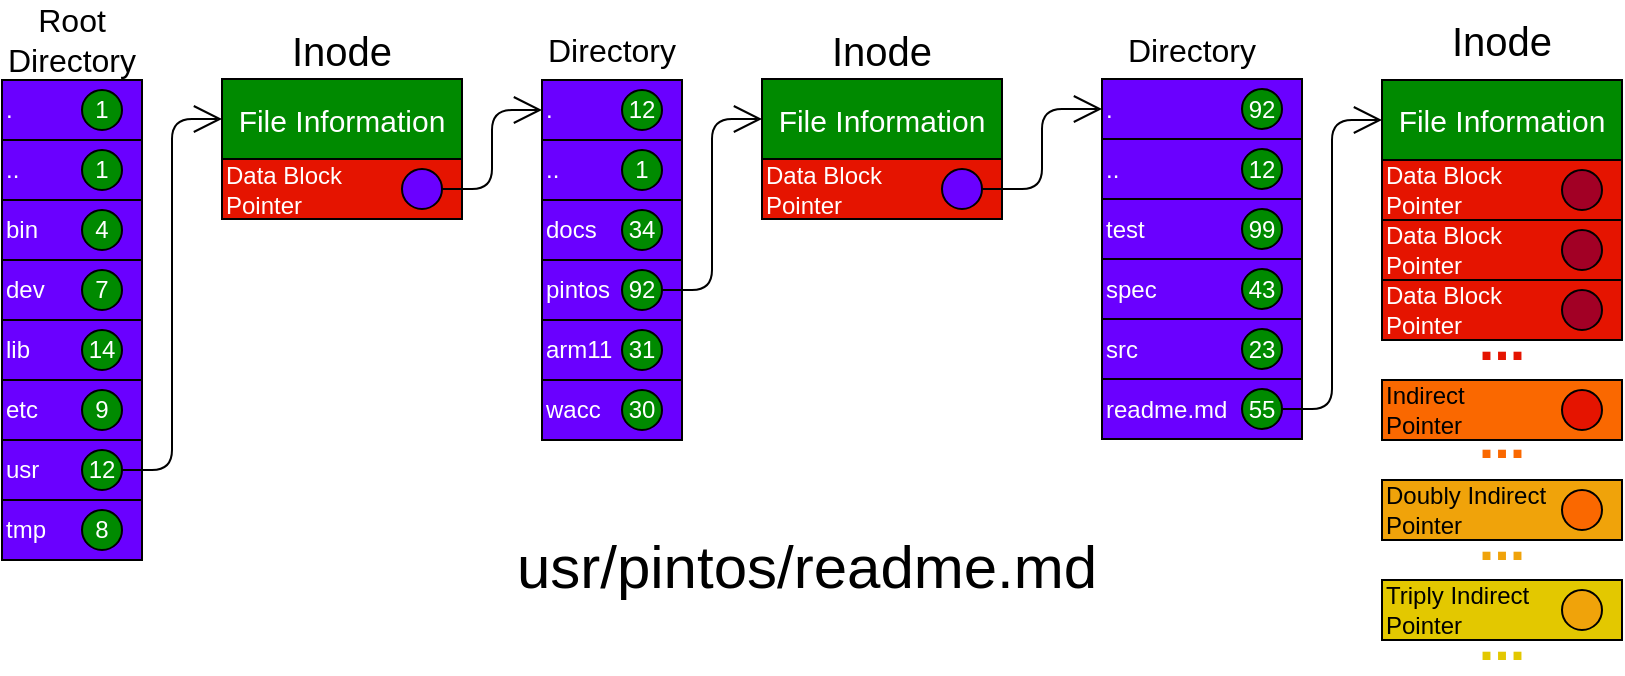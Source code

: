 <mxfile>
    <diagram id="zjERSjvmyk2DkNviY5JZ" name="Page-1">
        <mxGraphModel dx="994" dy="1658" grid="1" gridSize="10" guides="1" tooltips="1" connect="1" arrows="1" fold="1" page="1" pageScale="1" pageWidth="850" pageHeight="1100" math="0" shadow="0">
            <root>
                <mxCell id="0"/>
                <mxCell id="1" parent="0"/>
                <mxCell id="4" value="." style="rounded=0;whiteSpace=wrap;html=1;align=left;fillColor=#6a00ff;fontColor=#ffffff;strokeColor=#000000;" vertex="1" parent="1">
                    <mxGeometry y="40" width="70" height="30" as="geometry"/>
                </mxCell>
                <mxCell id="5" value=".." style="rounded=0;whiteSpace=wrap;html=1;align=left;fillColor=#6a00ff;fontColor=#ffffff;strokeColor=#000000;" vertex="1" parent="1">
                    <mxGeometry y="70" width="70" height="30" as="geometry"/>
                </mxCell>
                <mxCell id="8" value="bin" style="rounded=0;whiteSpace=wrap;html=1;align=left;fillColor=#6a00ff;fontColor=#ffffff;strokeColor=#000000;" vertex="1" parent="1">
                    <mxGeometry y="100" width="70" height="30" as="geometry"/>
                </mxCell>
                <mxCell id="9" value="dev" style="rounded=0;whiteSpace=wrap;html=1;align=left;fillColor=#6a00ff;fontColor=#ffffff;strokeColor=#000000;" vertex="1" parent="1">
                    <mxGeometry y="130" width="70" height="30" as="geometry"/>
                </mxCell>
                <mxCell id="13" value="lib" style="rounded=0;whiteSpace=wrap;html=1;align=left;fillColor=#6a00ff;fontColor=#ffffff;strokeColor=#000000;" vertex="1" parent="1">
                    <mxGeometry y="160" width="70" height="30" as="geometry"/>
                </mxCell>
                <mxCell id="14" value="etc" style="rounded=0;whiteSpace=wrap;html=1;align=left;fillColor=#6a00ff;fontColor=#ffffff;strokeColor=#000000;" vertex="1" parent="1">
                    <mxGeometry y="190" width="70" height="30" as="geometry"/>
                </mxCell>
                <mxCell id="17" value="usr" style="rounded=0;whiteSpace=wrap;html=1;align=left;fillColor=#6a00ff;fontColor=#ffffff;strokeColor=#000000;" vertex="1" parent="1">
                    <mxGeometry y="220" width="70" height="30" as="geometry"/>
                </mxCell>
                <mxCell id="18" value="tmp" style="rounded=0;whiteSpace=wrap;html=1;align=left;fillColor=#6a00ff;fontColor=#ffffff;strokeColor=#000000;" vertex="1" parent="1">
                    <mxGeometry y="250" width="70" height="30" as="geometry"/>
                </mxCell>
                <mxCell id="43" value="1" style="ellipse;whiteSpace=wrap;html=1;aspect=fixed;fillColor=#008a00;fontColor=#ffffff;strokeColor=#000000;" vertex="1" parent="1">
                    <mxGeometry x="40" y="45" width="20" height="20" as="geometry"/>
                </mxCell>
                <mxCell id="44" value="1" style="ellipse;whiteSpace=wrap;html=1;aspect=fixed;fillColor=#008a00;fontColor=#ffffff;strokeColor=#000000;" vertex="1" parent="1">
                    <mxGeometry x="40" y="75" width="20" height="20" as="geometry"/>
                </mxCell>
                <mxCell id="45" value="4" style="ellipse;whiteSpace=wrap;html=1;aspect=fixed;fillColor=#008a00;fontColor=#ffffff;strokeColor=#000000;" vertex="1" parent="1">
                    <mxGeometry x="40" y="105" width="20" height="20" as="geometry"/>
                </mxCell>
                <mxCell id="46" value="7" style="ellipse;whiteSpace=wrap;html=1;aspect=fixed;fillColor=#008a00;fontColor=#ffffff;strokeColor=#000000;" vertex="1" parent="1">
                    <mxGeometry x="40" y="135" width="20" height="20" as="geometry"/>
                </mxCell>
                <mxCell id="47" value="14" style="ellipse;whiteSpace=wrap;html=1;aspect=fixed;fillColor=#008a00;fontColor=#ffffff;strokeColor=#000000;" vertex="1" parent="1">
                    <mxGeometry x="40" y="165" width="20" height="20" as="geometry"/>
                </mxCell>
                <mxCell id="48" value="9" style="ellipse;whiteSpace=wrap;html=1;aspect=fixed;fillColor=#008a00;fontColor=#ffffff;strokeColor=#000000;" vertex="1" parent="1">
                    <mxGeometry x="40" y="195" width="20" height="20" as="geometry"/>
                </mxCell>
                <mxCell id="53" style="edgeStyle=orthogonalEdgeStyle;html=1;exitX=1;exitY=0.5;exitDx=0;exitDy=0;entryX=0;entryY=0.5;entryDx=0;entryDy=0;fontSize=16;endArrow=open;endFill=0;endSize=12;" edge="1" parent="1" source="49" target="54">
                    <mxGeometry relative="1" as="geometry">
                        <mxPoint x="170" y="60" as="targetPoint"/>
                    </mxGeometry>
                </mxCell>
                <mxCell id="49" value="12" style="ellipse;whiteSpace=wrap;html=1;aspect=fixed;fillColor=#008a00;fontColor=#ffffff;strokeColor=#000000;" vertex="1" parent="1">
                    <mxGeometry x="40" y="225" width="20" height="20" as="geometry"/>
                </mxCell>
                <mxCell id="50" value="8" style="ellipse;whiteSpace=wrap;html=1;aspect=fixed;fillColor=#008a00;fontColor=#ffffff;strokeColor=#000000;" vertex="1" parent="1">
                    <mxGeometry x="40" y="255" width="20" height="20" as="geometry"/>
                </mxCell>
                <mxCell id="52" value="Root&lt;br&gt;Directory" style="text;html=1;strokeColor=none;fillColor=none;align=center;verticalAlign=middle;whiteSpace=wrap;rounded=0;fontSize=16;" vertex="1" parent="1">
                    <mxGeometry x="15" width="40" height="40" as="geometry"/>
                </mxCell>
                <mxCell id="54" value="File Information" style="rounded=0;whiteSpace=wrap;html=1;fontSize=15;fillColor=#008a00;fontColor=#ffffff;strokeColor=#000000;" vertex="1" parent="1">
                    <mxGeometry x="110" y="39.5" width="120" height="40" as="geometry"/>
                </mxCell>
                <mxCell id="55" value="Data Block&lt;br&gt;Pointer" style="rounded=0;whiteSpace=wrap;html=1;align=left;fillColor=#e51400;fontColor=#ffffff;strokeColor=#000000;" vertex="1" parent="1">
                    <mxGeometry x="110" y="79.5" width="120" height="30" as="geometry"/>
                </mxCell>
                <mxCell id="89" style="edgeStyle=orthogonalEdgeStyle;html=1;exitX=1;exitY=0.5;exitDx=0;exitDy=0;entryX=0;entryY=0.5;entryDx=0;entryDy=0;fontSize=16;endArrow=open;endFill=0;endSize=12;" edge="1" parent="1" source="56" target="72">
                    <mxGeometry relative="1" as="geometry"/>
                </mxCell>
                <mxCell id="56" value="" style="ellipse;whiteSpace=wrap;html=1;aspect=fixed;fillColor=#6a00ff;fontColor=#ffffff;strokeColor=#000000;" vertex="1" parent="1">
                    <mxGeometry x="200" y="84.5" width="20" height="20" as="geometry"/>
                </mxCell>
                <mxCell id="71" value="Inode" style="text;html=1;strokeColor=none;fillColor=none;align=center;verticalAlign=middle;whiteSpace=wrap;rounded=0;fontSize=20;fontColor=#000000;" vertex="1" parent="1">
                    <mxGeometry x="130" y="14.5" width="80" height="20" as="geometry"/>
                </mxCell>
                <mxCell id="72" value="." style="rounded=0;whiteSpace=wrap;html=1;align=left;fillColor=#6a00ff;fontColor=#ffffff;strokeColor=#000000;" vertex="1" parent="1">
                    <mxGeometry x="270" y="40" width="70" height="30" as="geometry"/>
                </mxCell>
                <mxCell id="73" value=".." style="rounded=0;whiteSpace=wrap;html=1;align=left;fillColor=#6a00ff;fontColor=#ffffff;strokeColor=#000000;" vertex="1" parent="1">
                    <mxGeometry x="270" y="70" width="70" height="30" as="geometry"/>
                </mxCell>
                <mxCell id="74" value="docs" style="rounded=0;whiteSpace=wrap;html=1;align=left;fillColor=#6a00ff;fontColor=#ffffff;strokeColor=#000000;" vertex="1" parent="1">
                    <mxGeometry x="270" y="100" width="70" height="30" as="geometry"/>
                </mxCell>
                <mxCell id="75" value="pintos" style="rounded=0;whiteSpace=wrap;html=1;align=left;fillColor=#6a00ff;fontColor=#ffffff;strokeColor=#000000;" vertex="1" parent="1">
                    <mxGeometry x="270" y="130" width="70" height="30" as="geometry"/>
                </mxCell>
                <mxCell id="76" value="arm11" style="rounded=0;whiteSpace=wrap;html=1;align=left;fillColor=#6a00ff;fontColor=#ffffff;strokeColor=#000000;" vertex="1" parent="1">
                    <mxGeometry x="270" y="160" width="70" height="30" as="geometry"/>
                </mxCell>
                <mxCell id="77" value="wacc" style="rounded=0;whiteSpace=wrap;html=1;align=left;fillColor=#6a00ff;fontColor=#ffffff;strokeColor=#000000;" vertex="1" parent="1">
                    <mxGeometry x="270" y="190" width="70" height="30" as="geometry"/>
                </mxCell>
                <mxCell id="80" value="12" style="ellipse;whiteSpace=wrap;html=1;aspect=fixed;fillColor=#008a00;fontColor=#ffffff;strokeColor=#000000;" vertex="1" parent="1">
                    <mxGeometry x="310" y="45" width="20" height="20" as="geometry"/>
                </mxCell>
                <mxCell id="81" value="1" style="ellipse;whiteSpace=wrap;html=1;aspect=fixed;fillColor=#008a00;fontColor=#ffffff;strokeColor=#000000;" vertex="1" parent="1">
                    <mxGeometry x="310" y="75" width="20" height="20" as="geometry"/>
                </mxCell>
                <mxCell id="82" value="34" style="ellipse;whiteSpace=wrap;html=1;aspect=fixed;fillColor=#008a00;fontColor=#ffffff;strokeColor=#000000;" vertex="1" parent="1">
                    <mxGeometry x="310" y="105" width="20" height="20" as="geometry"/>
                </mxCell>
                <mxCell id="95" style="edgeStyle=orthogonalEdgeStyle;html=1;exitX=1;exitY=0.5;exitDx=0;exitDy=0;entryX=0;entryY=0.5;entryDx=0;entryDy=0;fontSize=16;endArrow=open;endFill=0;endSize=12;" edge="1" parent="1" source="83" target="90">
                    <mxGeometry relative="1" as="geometry">
                        <mxPoint x="390" y="59.5" as="targetPoint"/>
                    </mxGeometry>
                </mxCell>
                <mxCell id="83" value="92" style="ellipse;whiteSpace=wrap;html=1;aspect=fixed;fillColor=#008a00;fontColor=#ffffff;strokeColor=#000000;" vertex="1" parent="1">
                    <mxGeometry x="310" y="135" width="20" height="20" as="geometry"/>
                </mxCell>
                <mxCell id="84" value="31" style="ellipse;whiteSpace=wrap;html=1;aspect=fixed;fillColor=#008a00;fontColor=#ffffff;strokeColor=#000000;" vertex="1" parent="1">
                    <mxGeometry x="310" y="165" width="20" height="20" as="geometry"/>
                </mxCell>
                <mxCell id="85" value="30" style="ellipse;whiteSpace=wrap;html=1;aspect=fixed;fillColor=#008a00;fontColor=#ffffff;strokeColor=#000000;" vertex="1" parent="1">
                    <mxGeometry x="310" y="195" width="20" height="20" as="geometry"/>
                </mxCell>
                <mxCell id="88" value="Directory" style="text;html=1;strokeColor=none;fillColor=none;align=center;verticalAlign=middle;whiteSpace=wrap;rounded=0;fontSize=16;" vertex="1" parent="1">
                    <mxGeometry x="285" y="10" width="40" height="30" as="geometry"/>
                </mxCell>
                <mxCell id="90" value="File Information" style="rounded=0;whiteSpace=wrap;html=1;fontSize=15;fillColor=#008a00;fontColor=#ffffff;strokeColor=#000000;" vertex="1" parent="1">
                    <mxGeometry x="380" y="39.5" width="120" height="40" as="geometry"/>
                </mxCell>
                <mxCell id="91" value="Data Block&lt;br&gt;Pointer" style="rounded=0;whiteSpace=wrap;html=1;align=left;fillColor=#e51400;fontColor=#ffffff;strokeColor=#000000;" vertex="1" parent="1">
                    <mxGeometry x="380" y="79.5" width="120" height="30" as="geometry"/>
                </mxCell>
                <mxCell id="109" style="edgeStyle=orthogonalEdgeStyle;html=1;exitX=1;exitY=0.5;exitDx=0;exitDy=0;entryX=0;entryY=0.5;entryDx=0;entryDy=0;fontSize=16;endArrow=open;endFill=0;endSize=12;" edge="1" parent="1" source="92" target="96">
                    <mxGeometry relative="1" as="geometry"/>
                </mxCell>
                <mxCell id="92" value="" style="ellipse;whiteSpace=wrap;html=1;aspect=fixed;fillColor=#6a00ff;fontColor=#ffffff;strokeColor=#000000;" vertex="1" parent="1">
                    <mxGeometry x="470" y="84.5" width="20" height="20" as="geometry"/>
                </mxCell>
                <mxCell id="94" value="Inode" style="text;html=1;strokeColor=none;fillColor=none;align=center;verticalAlign=middle;whiteSpace=wrap;rounded=0;fontSize=20;fontColor=#000000;" vertex="1" parent="1">
                    <mxGeometry x="400" y="14.5" width="80" height="20" as="geometry"/>
                </mxCell>
                <mxCell id="108" value="Directory" style="text;html=1;strokeColor=none;fillColor=none;align=center;verticalAlign=middle;whiteSpace=wrap;rounded=0;fontSize=16;" vertex="1" parent="1">
                    <mxGeometry x="575" y="10" width="40" height="30" as="geometry"/>
                </mxCell>
                <mxCell id="96" value="." style="rounded=0;whiteSpace=wrap;html=1;align=left;fillColor=#6a00ff;fontColor=#ffffff;strokeColor=#000000;" vertex="1" parent="1">
                    <mxGeometry x="550" y="39.5" width="100" height="30" as="geometry"/>
                </mxCell>
                <mxCell id="97" value=".." style="rounded=0;whiteSpace=wrap;html=1;align=left;fillColor=#6a00ff;fontColor=#ffffff;strokeColor=#000000;" vertex="1" parent="1">
                    <mxGeometry x="550" y="69.5" width="100" height="30" as="geometry"/>
                </mxCell>
                <mxCell id="98" value="test" style="rounded=0;whiteSpace=wrap;html=1;align=left;fillColor=#6a00ff;fontColor=#ffffff;strokeColor=#000000;" vertex="1" parent="1">
                    <mxGeometry x="550" y="99.5" width="100" height="30" as="geometry"/>
                </mxCell>
                <mxCell id="99" value="spec" style="rounded=0;whiteSpace=wrap;html=1;align=left;fillColor=#6a00ff;fontColor=#ffffff;strokeColor=#000000;" vertex="1" parent="1">
                    <mxGeometry x="550" y="129.5" width="100" height="30" as="geometry"/>
                </mxCell>
                <mxCell id="100" value="src" style="rounded=0;whiteSpace=wrap;html=1;align=left;fillColor=#6a00ff;fontColor=#ffffff;strokeColor=#000000;" vertex="1" parent="1">
                    <mxGeometry x="550" y="159.5" width="100" height="30" as="geometry"/>
                </mxCell>
                <mxCell id="101" value="readme.md" style="rounded=0;whiteSpace=wrap;html=1;align=left;fillColor=#6a00ff;fontColor=#ffffff;strokeColor=#000000;" vertex="1" parent="1">
                    <mxGeometry x="550" y="189.5" width="100" height="30" as="geometry"/>
                </mxCell>
                <mxCell id="102" value="92" style="ellipse;whiteSpace=wrap;html=1;aspect=fixed;fillColor=#008a00;fontColor=#ffffff;strokeColor=#000000;" vertex="1" parent="1">
                    <mxGeometry x="620.003" y="44.5" width="20" height="20" as="geometry"/>
                </mxCell>
                <mxCell id="103" value="12" style="ellipse;whiteSpace=wrap;html=1;aspect=fixed;fillColor=#008a00;fontColor=#ffffff;strokeColor=#000000;" vertex="1" parent="1">
                    <mxGeometry x="620.003" y="74.5" width="20" height="20" as="geometry"/>
                </mxCell>
                <mxCell id="104" value="99" style="ellipse;whiteSpace=wrap;html=1;aspect=fixed;fillColor=#008a00;fontColor=#ffffff;strokeColor=#000000;" vertex="1" parent="1">
                    <mxGeometry x="620.003" y="104.5" width="20" height="20" as="geometry"/>
                </mxCell>
                <mxCell id="105" value="43" style="ellipse;whiteSpace=wrap;html=1;aspect=fixed;fillColor=#008a00;fontColor=#ffffff;strokeColor=#000000;" vertex="1" parent="1">
                    <mxGeometry x="620.003" y="134.5" width="20" height="20" as="geometry"/>
                </mxCell>
                <mxCell id="106" value="23" style="ellipse;whiteSpace=wrap;html=1;aspect=fixed;fillColor=#008a00;fontColor=#ffffff;strokeColor=#000000;" vertex="1" parent="1">
                    <mxGeometry x="620.003" y="164.5" width="20" height="20" as="geometry"/>
                </mxCell>
                <mxCell id="130" style="edgeStyle=orthogonalEdgeStyle;html=1;exitX=1;exitY=0.5;exitDx=0;exitDy=0;entryX=0;entryY=0.5;entryDx=0;entryDy=0;fontSize=16;endArrow=open;endFill=0;endSize=12;" edge="1" parent="1" source="107" target="111">
                    <mxGeometry relative="1" as="geometry"/>
                </mxCell>
                <mxCell id="107" value="55" style="ellipse;whiteSpace=wrap;html=1;aspect=fixed;fillColor=#008a00;fontColor=#ffffff;strokeColor=#000000;" vertex="1" parent="1">
                    <mxGeometry x="620.003" y="194.5" width="20" height="20" as="geometry"/>
                </mxCell>
                <mxCell id="111" value="File Information" style="rounded=0;whiteSpace=wrap;html=1;fontSize=15;fillColor=#008a00;fontColor=#ffffff;strokeColor=#000000;" vertex="1" parent="1">
                    <mxGeometry x="690" y="40" width="120" height="40" as="geometry"/>
                </mxCell>
                <mxCell id="112" value="Data Block&lt;br&gt;Pointer" style="rounded=0;whiteSpace=wrap;html=1;align=left;fillColor=#e51400;fontColor=#ffffff;strokeColor=#000000;" vertex="1" parent="1">
                    <mxGeometry x="690" y="80" width="120" height="30" as="geometry"/>
                </mxCell>
                <mxCell id="113" value="" style="ellipse;whiteSpace=wrap;html=1;aspect=fixed;fillColor=#a20025;fontColor=#ffffff;strokeColor=#000000;" vertex="1" parent="1">
                    <mxGeometry x="780" y="85" width="20" height="20" as="geometry"/>
                </mxCell>
                <mxCell id="114" value="Data Block&lt;br&gt;Pointer" style="rounded=0;whiteSpace=wrap;html=1;align=left;fillColor=#e51400;fontColor=#ffffff;strokeColor=#000000;" vertex="1" parent="1">
                    <mxGeometry x="690" y="110" width="120" height="30" as="geometry"/>
                </mxCell>
                <mxCell id="115" value="" style="ellipse;whiteSpace=wrap;html=1;aspect=fixed;fillColor=#a20025;fontColor=#ffffff;strokeColor=#000000;" vertex="1" parent="1">
                    <mxGeometry x="780" y="115" width="20" height="20" as="geometry"/>
                </mxCell>
                <mxCell id="116" value="Data Block&lt;br&gt;Pointer" style="rounded=0;whiteSpace=wrap;html=1;align=left;fillColor=#e51400;fontColor=#ffffff;strokeColor=#000000;" vertex="1" parent="1">
                    <mxGeometry x="690" y="140" width="120" height="30" as="geometry"/>
                </mxCell>
                <mxCell id="117" value="" style="ellipse;whiteSpace=wrap;html=1;aspect=fixed;fillColor=#a20025;fontColor=#ffffff;strokeColor=#000000;" vertex="1" parent="1">
                    <mxGeometry x="780" y="145" width="20" height="20" as="geometry"/>
                </mxCell>
                <mxCell id="118" value="Indirect&lt;br&gt;Pointer" style="rounded=0;whiteSpace=wrap;html=1;align=left;fillColor=#fa6800;fontColor=#000000;strokeColor=#000000;" vertex="1" parent="1">
                    <mxGeometry x="690" y="190" width="120" height="30" as="geometry"/>
                </mxCell>
                <mxCell id="119" value="" style="ellipse;whiteSpace=wrap;html=1;aspect=fixed;fillColor=#e51400;fontColor=#ffffff;strokeColor=#000000;" vertex="1" parent="1">
                    <mxGeometry x="780" y="195" width="20" height="20" as="geometry"/>
                </mxCell>
                <mxCell id="120" value="Doubly Indirect&lt;br&gt;Pointer" style="rounded=0;whiteSpace=wrap;html=1;align=left;fillColor=#f0a30a;fontColor=#000000;strokeColor=#000000;" vertex="1" parent="1">
                    <mxGeometry x="690" y="240" width="120" height="30" as="geometry"/>
                </mxCell>
                <mxCell id="121" value="" style="ellipse;whiteSpace=wrap;html=1;aspect=fixed;fillColor=#fa6800;fontColor=#000000;strokeColor=#000000;" vertex="1" parent="1">
                    <mxGeometry x="780" y="245" width="20" height="20" as="geometry"/>
                </mxCell>
                <mxCell id="122" value="Triply Indirect&lt;br&gt;Pointer" style="rounded=0;whiteSpace=wrap;html=1;align=left;fillColor=#e3c800;fontColor=#000000;strokeColor=#000000;" vertex="1" parent="1">
                    <mxGeometry x="690" y="290" width="120" height="30" as="geometry"/>
                </mxCell>
                <mxCell id="123" value="" style="ellipse;whiteSpace=wrap;html=1;aspect=fixed;fillColor=#f0a30a;fontColor=#000000;strokeColor=#000000;" vertex="1" parent="1">
                    <mxGeometry x="780" y="295" width="20" height="20" as="geometry"/>
                </mxCell>
                <mxCell id="124" value="..." style="text;html=1;strokeColor=none;fillColor=none;align=center;verticalAlign=middle;whiteSpace=wrap;rounded=0;fontSize=28;fontStyle=1;fontColor=#E51400;" vertex="1" parent="1">
                    <mxGeometry x="730" y="160" width="40" height="20" as="geometry"/>
                </mxCell>
                <mxCell id="125" value="..." style="text;html=1;strokeColor=none;fillColor=none;align=center;verticalAlign=middle;whiteSpace=wrap;rounded=0;fontSize=28;fontStyle=1;fontColor=#FA6800;" vertex="1" parent="1">
                    <mxGeometry x="730" y="209" width="40" height="20" as="geometry"/>
                </mxCell>
                <mxCell id="126" value="..." style="text;html=1;strokeColor=none;fillColor=none;align=center;verticalAlign=middle;whiteSpace=wrap;rounded=0;fontSize=28;fontStyle=1;fontColor=#F0A30A;" vertex="1" parent="1">
                    <mxGeometry x="730" y="260" width="40" height="20" as="geometry"/>
                </mxCell>
                <mxCell id="127" value="..." style="text;html=1;strokeColor=none;fillColor=none;align=center;verticalAlign=middle;whiteSpace=wrap;rounded=0;fontSize=28;fontStyle=1;fontColor=#E3C800;" vertex="1" parent="1">
                    <mxGeometry x="730" y="310" width="40" height="20" as="geometry"/>
                </mxCell>
                <mxCell id="128" value="Inode" style="text;html=1;strokeColor=none;fillColor=none;align=center;verticalAlign=middle;whiteSpace=wrap;rounded=0;fontSize=20;fontColor=#000000;" vertex="1" parent="1">
                    <mxGeometry x="710" y="10" width="80" height="20" as="geometry"/>
                </mxCell>
                <mxCell id="131" value="usr/pintos/readme.md" style="text;html=1;strokeColor=none;fillColor=none;align=center;verticalAlign=middle;whiteSpace=wrap;rounded=0;fontSize=30;" vertex="1" parent="1">
                    <mxGeometry x="265" y="260" width="275" height="45" as="geometry"/>
                </mxCell>
            </root>
        </mxGraphModel>
    </diagram>
</mxfile>
